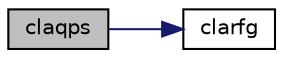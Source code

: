 digraph "claqps"
{
 // LATEX_PDF_SIZE
  edge [fontname="Helvetica",fontsize="10",labelfontname="Helvetica",labelfontsize="10"];
  node [fontname="Helvetica",fontsize="10",shape=record];
  rankdir="LR";
  Node1 [label="claqps",height=0.2,width=0.4,color="black", fillcolor="grey75", style="filled", fontcolor="black",tooltip="CLAQPS computes a step of QR factorization with column pivoting of a real m-by-n matrix A by using BL..."];
  Node1 -> Node2 [color="midnightblue",fontsize="10",style="solid",fontname="Helvetica"];
  Node2 [label="clarfg",height=0.2,width=0.4,color="black", fillcolor="white", style="filled",URL="$clarfg_8f.html#ab546cf8718b98ecdc6aae99a34ffb1bf",tooltip="CLARFG generates an elementary reflector (Householder matrix)."];
}
